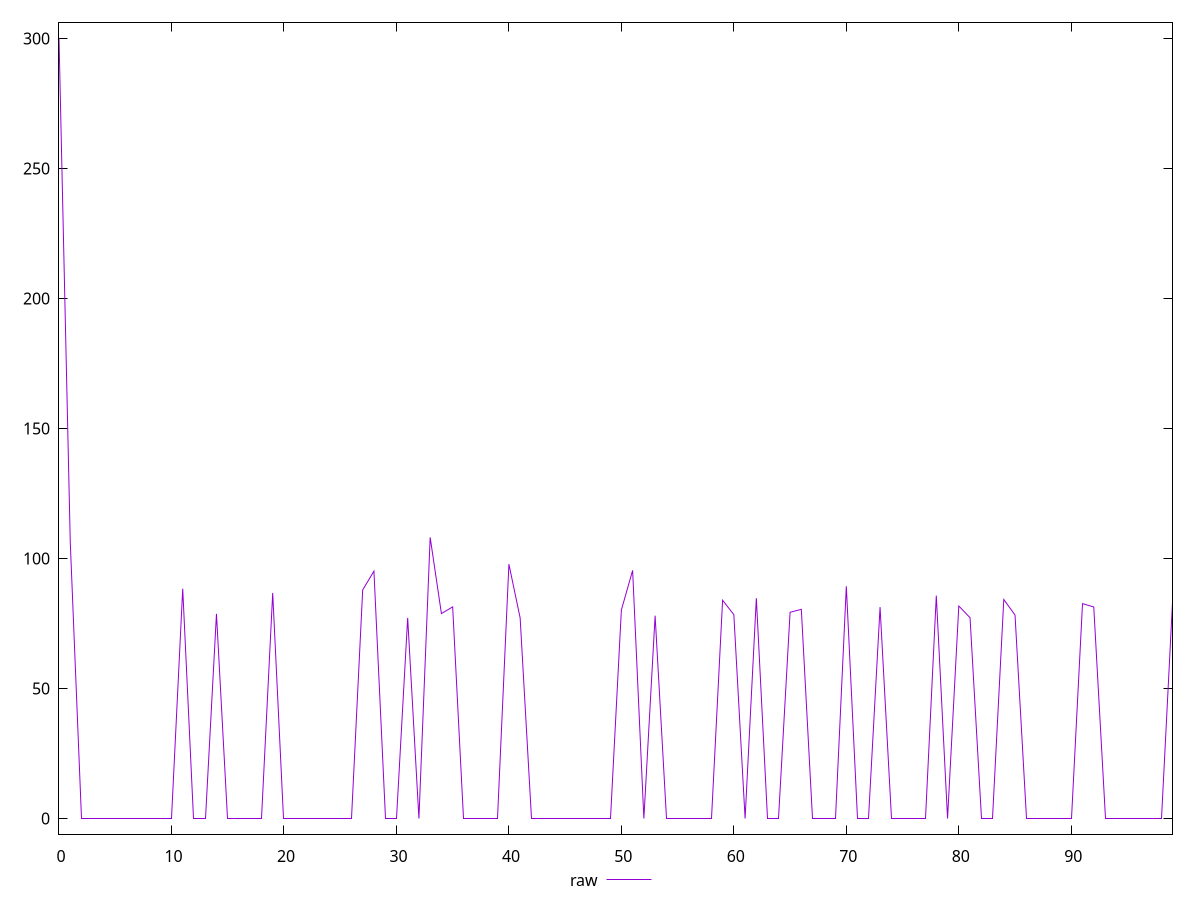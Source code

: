 reset

$raw <<EOF
0 300.202
1 106.4559998512268
2 0
3 0
4 0
5 0
6 0
7 0
8 0
9 0
10 0
11 88.38100004196167
12 0
13 0
14 78.73000049591064
15 0
16 0
17 0
18 0
19 86.74499988555908
20 0
21 0
22 0
23 0
24 0
25 0
26 0
27 87.89900016784668
28 95.14300012588501
29 0
30 0
31 77.15000009536743
32 0
33 108.11800003051758
34 78.81500053405762
35 81.39100074768066
36 0
37 0
38 0
39 0
40 97.82499980926514
41 77.14200019836426
42 0
43 0
44 0
45 0
46 0
47 0
48 0
49 0
50 80.19299983978271
51 95.41700029373169
52 0
53 78.00700044631958
54 0
55 0
56 0
57 0
58 0
59 83.96499967575073
60 78.385000705719
61 0
62 84.72200059890747
63 0
64 0
65 79.31700038909912
66 80.44099998474121
67 0
68 0
69 0
70 89.31500005722046
71 0
72 0
73 81.30499982833862
74 0
75 0
76 0
77 0
78 85.7170000076294
79 0
80 81.73099994659424
81 77.21999979019165
82 0
83 0
84 84.24599981307983
85 78.2339997291565
86 0
87 0
88 0
89 0
90 0
91 82.64699935913086
92 81.34100008010864
93 0
94 0
95 0
96 0
97 0
98 0
99 83.11299991607666
EOF

set key outside below
set xrange [0:99]
set yrange [-6.00404:306.20604]
set trange [-6.00404:306.20604]
set terminal svg size 640, 500 enhanced background rgb 'white'
set output "report_00016_2021-02-10T13-31-48.338Z/uses-rel-preconnect/samples/pages+cached+noadtech+nomedia+nocss/raw/values.svg"

plot $raw title "raw" with line

reset
